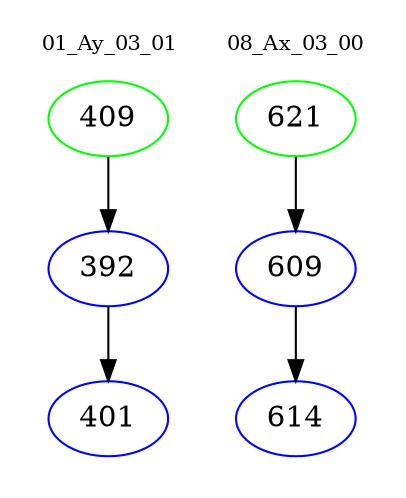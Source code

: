 digraph{
subgraph cluster_0 {
color = white
label = "01_Ay_03_01";
fontsize=10;
T0_409 [label="409", color="green"]
T0_409 -> T0_392 [color="black"]
T0_392 [label="392", color="blue"]
T0_392 -> T0_401 [color="black"]
T0_401 [label="401", color="blue"]
}
subgraph cluster_1 {
color = white
label = "08_Ax_03_00";
fontsize=10;
T1_621 [label="621", color="green"]
T1_621 -> T1_609 [color="black"]
T1_609 [label="609", color="blue"]
T1_609 -> T1_614 [color="black"]
T1_614 [label="614", color="blue"]
}
}
